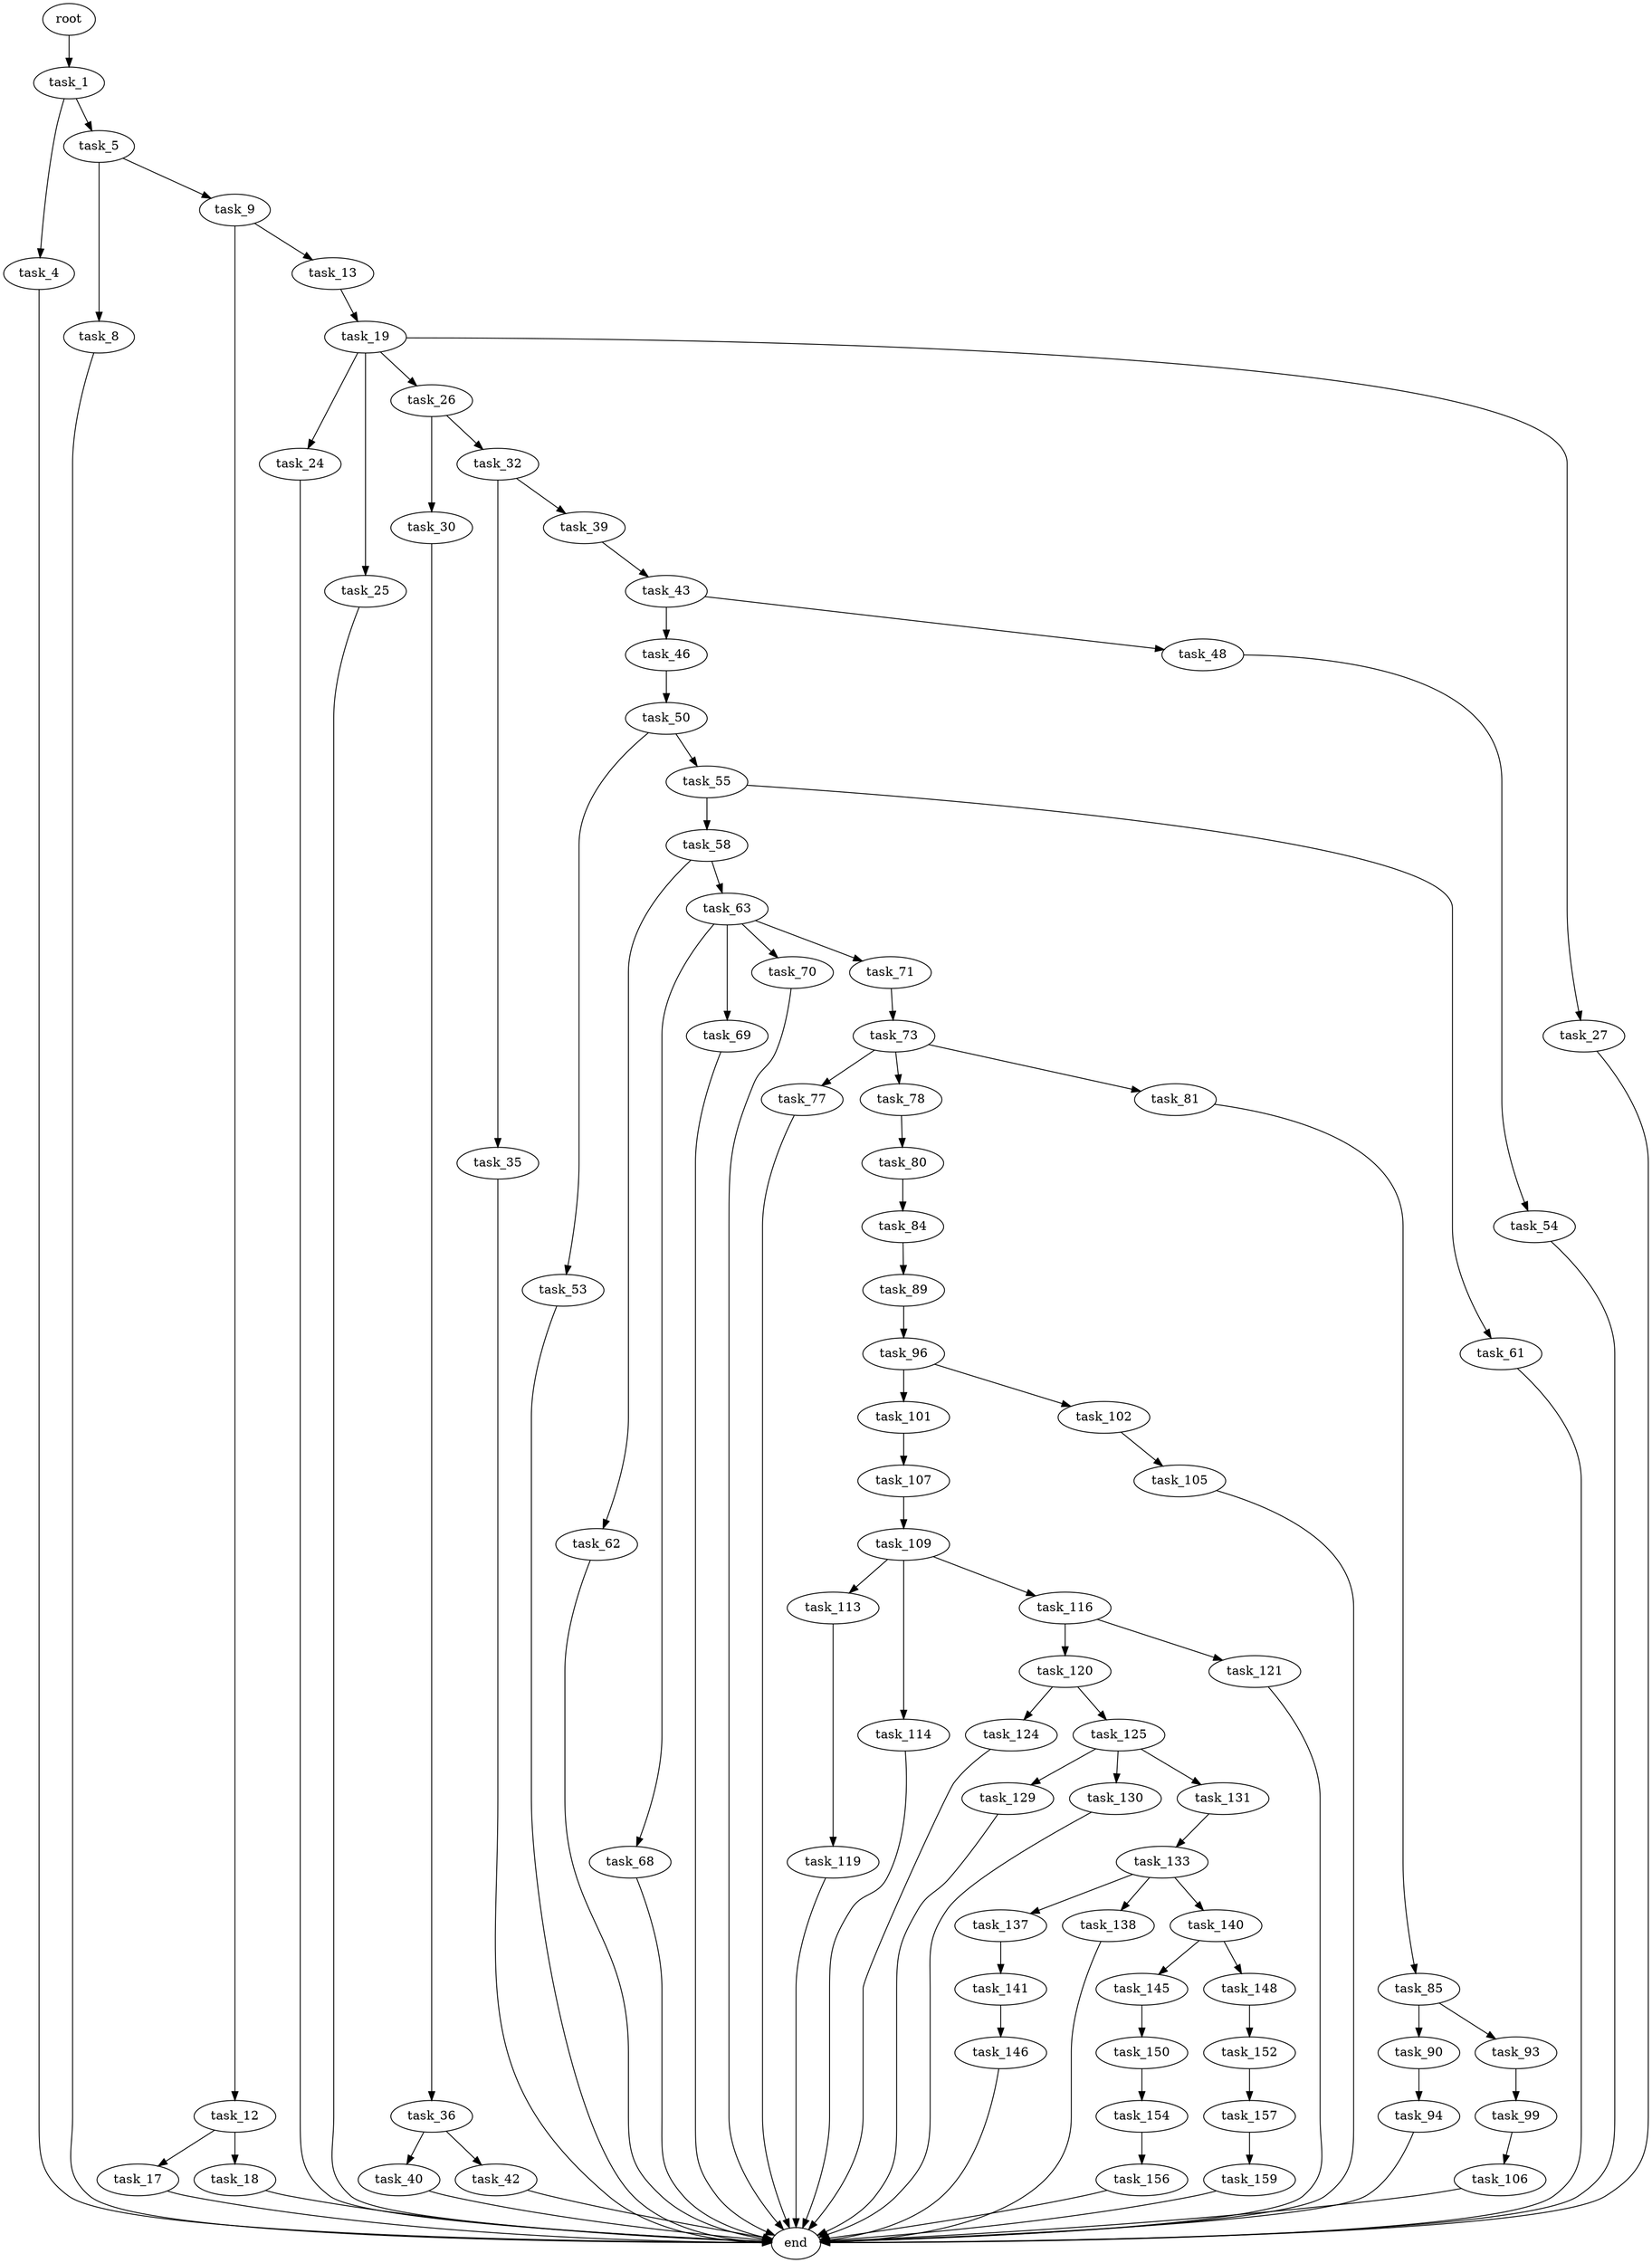 digraph G {
  root [size="0.000000"];
  task_1 [size="68719476736.000000"];
  task_4 [size="68719476736.000000"];
  task_5 [size="837197274851.000000"];
  end [size="0.000000"];
  task_8 [size="98287247420.000000"];
  task_9 [size="30320441701.000000"];
  task_12 [size="368293445632.000000"];
  task_13 [size="23023480472.000000"];
  task_17 [size="863942572403.000000"];
  task_18 [size="1073741824000.000000"];
  task_19 [size="68719476736.000000"];
  task_24 [size="28991029248.000000"];
  task_25 [size="44469823131.000000"];
  task_26 [size="317998305.000000"];
  task_27 [size="765918147280.000000"];
  task_30 [size="8191123210.000000"];
  task_32 [size="7944774798.000000"];
  task_36 [size="42397405213.000000"];
  task_35 [size="32955095737.000000"];
  task_39 [size="551452947968.000000"];
  task_40 [size="12465627772.000000"];
  task_42 [size="782757789696.000000"];
  task_43 [size="10162687418.000000"];
  task_46 [size="11690832985.000000"];
  task_48 [size="23271621937.000000"];
  task_50 [size="21156442043.000000"];
  task_54 [size="109893979844.000000"];
  task_53 [size="1010500189150.000000"];
  task_55 [size="6408329292.000000"];
  task_58 [size="703115690768.000000"];
  task_61 [size="231928233984.000000"];
  task_62 [size="17009507672.000000"];
  task_63 [size="6792351934.000000"];
  task_68 [size="68719476736.000000"];
  task_69 [size="182702169828.000000"];
  task_70 [size="398749397733.000000"];
  task_71 [size="101884956340.000000"];
  task_73 [size="10496986156.000000"];
  task_77 [size="2933776521.000000"];
  task_78 [size="35331716924.000000"];
  task_81 [size="8589934592.000000"];
  task_80 [size="17109631506.000000"];
  task_84 [size="134217728000.000000"];
  task_85 [size="368293445632.000000"];
  task_89 [size="28991029248.000000"];
  task_90 [size="10467000648.000000"];
  task_93 [size="28991029248.000000"];
  task_96 [size="2914011466.000000"];
  task_94 [size="1261259457.000000"];
  task_99 [size="8589934592.000000"];
  task_101 [size="428887170201.000000"];
  task_102 [size="8589934592.000000"];
  task_106 [size="78502518468.000000"];
  task_107 [size="28991029248.000000"];
  task_105 [size="43966568324.000000"];
  task_109 [size="80562575194.000000"];
  task_113 [size="368293445632.000000"];
  task_114 [size="8389634320.000000"];
  task_116 [size="56647458502.000000"];
  task_119 [size="8319655451.000000"];
  task_120 [size="2938202452.000000"];
  task_121 [size="549755813888.000000"];
  task_124 [size="25292263672.000000"];
  task_125 [size="13285583871.000000"];
  task_129 [size="6063108468.000000"];
  task_130 [size="634104506782.000000"];
  task_131 [size="68719476736.000000"];
  task_133 [size="134217728000.000000"];
  task_137 [size="17934146947.000000"];
  task_138 [size="2832220872.000000"];
  task_140 [size="101331657291.000000"];
  task_141 [size="31782403146.000000"];
  task_145 [size="47858994268.000000"];
  task_148 [size="134217728000.000000"];
  task_146 [size="21053820138.000000"];
  task_150 [size="134217728000.000000"];
  task_152 [size="2374218440.000000"];
  task_154 [size="19921939513.000000"];
  task_157 [size="919399696.000000"];
  task_156 [size="93909509172.000000"];
  task_159 [size="106313396727.000000"];

  root -> task_1 [size="1.000000"];
  task_1 -> task_4 [size="134217728.000000"];
  task_1 -> task_5 [size="134217728.000000"];
  task_4 -> end [size="1.000000"];
  task_5 -> task_8 [size="679477248.000000"];
  task_5 -> task_9 [size="679477248.000000"];
  task_8 -> end [size="1.000000"];
  task_9 -> task_12 [size="679477248.000000"];
  task_9 -> task_13 [size="679477248.000000"];
  task_12 -> task_17 [size="411041792.000000"];
  task_12 -> task_18 [size="411041792.000000"];
  task_13 -> task_19 [size="679477248.000000"];
  task_17 -> end [size="1.000000"];
  task_18 -> end [size="1.000000"];
  task_19 -> task_24 [size="134217728.000000"];
  task_19 -> task_25 [size="134217728.000000"];
  task_19 -> task_26 [size="134217728.000000"];
  task_19 -> task_27 [size="134217728.000000"];
  task_24 -> end [size="1.000000"];
  task_25 -> end [size="1.000000"];
  task_26 -> task_30 [size="33554432.000000"];
  task_26 -> task_32 [size="33554432.000000"];
  task_27 -> end [size="1.000000"];
  task_30 -> task_36 [size="134217728.000000"];
  task_32 -> task_35 [size="209715200.000000"];
  task_32 -> task_39 [size="209715200.000000"];
  task_36 -> task_40 [size="679477248.000000"];
  task_36 -> task_42 [size="679477248.000000"];
  task_35 -> end [size="1.000000"];
  task_39 -> task_43 [size="536870912.000000"];
  task_40 -> end [size="1.000000"];
  task_42 -> end [size="1.000000"];
  task_43 -> task_46 [size="411041792.000000"];
  task_43 -> task_48 [size="411041792.000000"];
  task_46 -> task_50 [size="209715200.000000"];
  task_48 -> task_54 [size="33554432.000000"];
  task_50 -> task_53 [size="33554432.000000"];
  task_50 -> task_55 [size="33554432.000000"];
  task_54 -> end [size="1.000000"];
  task_53 -> end [size="1.000000"];
  task_55 -> task_58 [size="134217728.000000"];
  task_55 -> task_61 [size="134217728.000000"];
  task_58 -> task_62 [size="679477248.000000"];
  task_58 -> task_63 [size="679477248.000000"];
  task_61 -> end [size="1.000000"];
  task_62 -> end [size="1.000000"];
  task_63 -> task_68 [size="134217728.000000"];
  task_63 -> task_69 [size="134217728.000000"];
  task_63 -> task_70 [size="134217728.000000"];
  task_63 -> task_71 [size="134217728.000000"];
  task_68 -> end [size="1.000000"];
  task_69 -> end [size="1.000000"];
  task_70 -> end [size="1.000000"];
  task_71 -> task_73 [size="75497472.000000"];
  task_73 -> task_77 [size="838860800.000000"];
  task_73 -> task_78 [size="838860800.000000"];
  task_73 -> task_81 [size="838860800.000000"];
  task_77 -> end [size="1.000000"];
  task_78 -> task_80 [size="679477248.000000"];
  task_81 -> task_85 [size="33554432.000000"];
  task_80 -> task_84 [size="33554432.000000"];
  task_84 -> task_89 [size="209715200.000000"];
  task_85 -> task_90 [size="411041792.000000"];
  task_85 -> task_93 [size="411041792.000000"];
  task_89 -> task_96 [size="75497472.000000"];
  task_90 -> task_94 [size="679477248.000000"];
  task_93 -> task_99 [size="75497472.000000"];
  task_96 -> task_101 [size="75497472.000000"];
  task_96 -> task_102 [size="75497472.000000"];
  task_94 -> end [size="1.000000"];
  task_99 -> task_106 [size="33554432.000000"];
  task_101 -> task_107 [size="411041792.000000"];
  task_102 -> task_105 [size="33554432.000000"];
  task_106 -> end [size="1.000000"];
  task_107 -> task_109 [size="75497472.000000"];
  task_105 -> end [size="1.000000"];
  task_109 -> task_113 [size="75497472.000000"];
  task_109 -> task_114 [size="75497472.000000"];
  task_109 -> task_116 [size="75497472.000000"];
  task_113 -> task_119 [size="411041792.000000"];
  task_114 -> end [size="1.000000"];
  task_116 -> task_120 [size="209715200.000000"];
  task_116 -> task_121 [size="209715200.000000"];
  task_119 -> end [size="1.000000"];
  task_120 -> task_124 [size="301989888.000000"];
  task_120 -> task_125 [size="301989888.000000"];
  task_121 -> end [size="1.000000"];
  task_124 -> end [size="1.000000"];
  task_125 -> task_129 [size="679477248.000000"];
  task_125 -> task_130 [size="679477248.000000"];
  task_125 -> task_131 [size="679477248.000000"];
  task_129 -> end [size="1.000000"];
  task_130 -> end [size="1.000000"];
  task_131 -> task_133 [size="134217728.000000"];
  task_133 -> task_137 [size="209715200.000000"];
  task_133 -> task_138 [size="209715200.000000"];
  task_133 -> task_140 [size="209715200.000000"];
  task_137 -> task_141 [size="301989888.000000"];
  task_138 -> end [size="1.000000"];
  task_140 -> task_145 [size="75497472.000000"];
  task_140 -> task_148 [size="75497472.000000"];
  task_141 -> task_146 [size="536870912.000000"];
  task_145 -> task_150 [size="75497472.000000"];
  task_148 -> task_152 [size="209715200.000000"];
  task_146 -> end [size="1.000000"];
  task_150 -> task_154 [size="209715200.000000"];
  task_152 -> task_157 [size="75497472.000000"];
  task_154 -> task_156 [size="679477248.000000"];
  task_157 -> task_159 [size="33554432.000000"];
  task_156 -> end [size="1.000000"];
  task_159 -> end [size="1.000000"];
}
